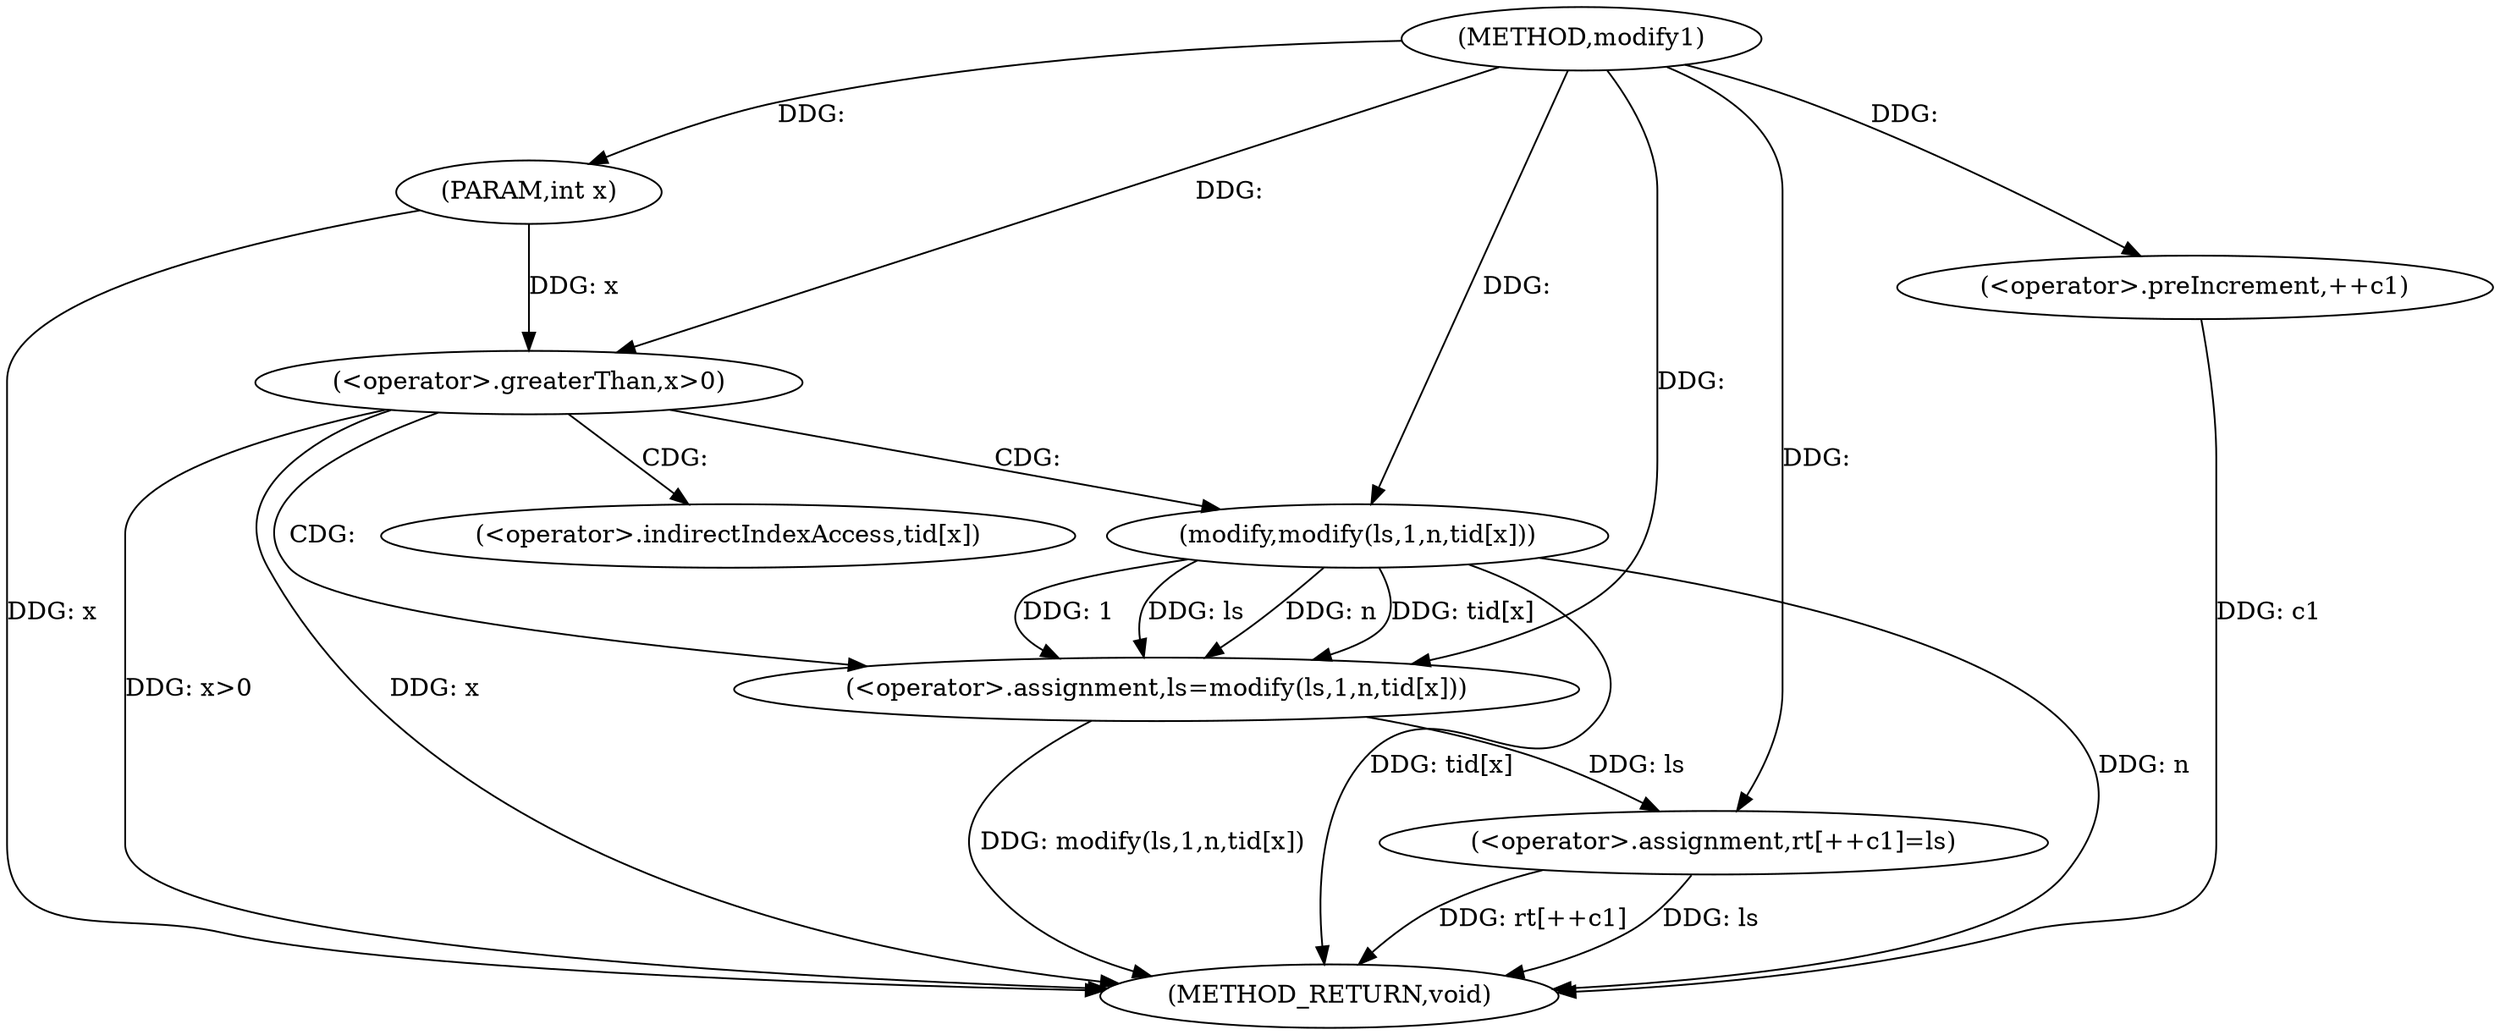 digraph "modify1" {  
"1000431" [label = "(METHOD,modify1)" ]
"1000453" [label = "(METHOD_RETURN,void)" ]
"1000432" [label = "(PARAM,int x)" ]
"1000447" [label = "(<operator>.assignment,rt[++c1]=ls)" ]
"1000435" [label = "(<operator>.greaterThan,x>0)" ]
"1000438" [label = "(<operator>.assignment,ls=modify(ls,1,n,tid[x]))" ]
"1000440" [label = "(modify,modify(ls,1,n,tid[x]))" ]
"1000450" [label = "(<operator>.preIncrement,++c1)" ]
"1000444" [label = "(<operator>.indirectIndexAccess,tid[x])" ]
  "1000432" -> "1000453"  [ label = "DDG: x"] 
  "1000435" -> "1000453"  [ label = "DDG: x"] 
  "1000435" -> "1000453"  [ label = "DDG: x>0"] 
  "1000440" -> "1000453"  [ label = "DDG: tid[x]"] 
  "1000438" -> "1000453"  [ label = "DDG: modify(ls,1,n,tid[x])"] 
  "1000447" -> "1000453"  [ label = "DDG: rt[++c1]"] 
  "1000447" -> "1000453"  [ label = "DDG: ls"] 
  "1000440" -> "1000453"  [ label = "DDG: n"] 
  "1000450" -> "1000453"  [ label = "DDG: c1"] 
  "1000431" -> "1000432"  [ label = "DDG: "] 
  "1000438" -> "1000447"  [ label = "DDG: ls"] 
  "1000431" -> "1000447"  [ label = "DDG: "] 
  "1000440" -> "1000438"  [ label = "DDG: n"] 
  "1000440" -> "1000438"  [ label = "DDG: tid[x]"] 
  "1000440" -> "1000438"  [ label = "DDG: 1"] 
  "1000440" -> "1000438"  [ label = "DDG: ls"] 
  "1000432" -> "1000435"  [ label = "DDG: x"] 
  "1000431" -> "1000435"  [ label = "DDG: "] 
  "1000431" -> "1000438"  [ label = "DDG: "] 
  "1000431" -> "1000440"  [ label = "DDG: "] 
  "1000431" -> "1000450"  [ label = "DDG: "] 
  "1000435" -> "1000444"  [ label = "CDG: "] 
  "1000435" -> "1000438"  [ label = "CDG: "] 
  "1000435" -> "1000440"  [ label = "CDG: "] 
}
